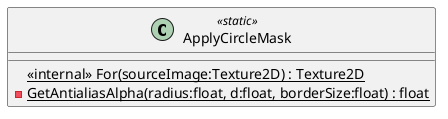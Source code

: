 @startuml
class ApplyCircleMask <<static>> {
    <<internal>> {static} For(sourceImage:Texture2D) : Texture2D
    {static} - GetAntialiasAlpha(radius:float, d:float, borderSize:float) : float
}
@enduml

